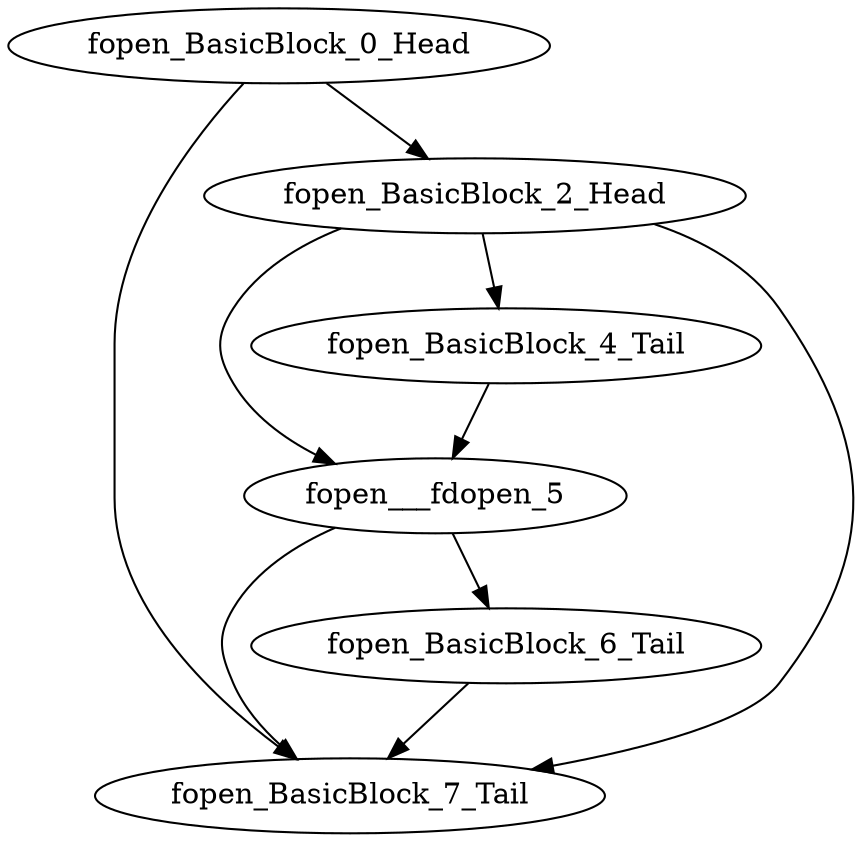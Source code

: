 digraph G {
    "fopen___fdopen_5" -> "fopen_BasicBlock_7_Tail"
    "fopen___fdopen_5" -> "fopen_BasicBlock_6_Tail"
    "fopen_BasicBlock_4_Tail" -> "fopen___fdopen_5"
    "fopen_BasicBlock_6_Tail" -> "fopen_BasicBlock_7_Tail"
    "fopen_BasicBlock_0_Head" -> "fopen_BasicBlock_7_Tail"
    "fopen_BasicBlock_0_Head" -> "fopen_BasicBlock_2_Head"
    "fopen_BasicBlock_2_Head" -> "fopen_BasicBlock_7_Tail"
    "fopen_BasicBlock_2_Head" -> "fopen___fdopen_5"
    "fopen_BasicBlock_2_Head" -> "fopen_BasicBlock_4_Tail"
}
